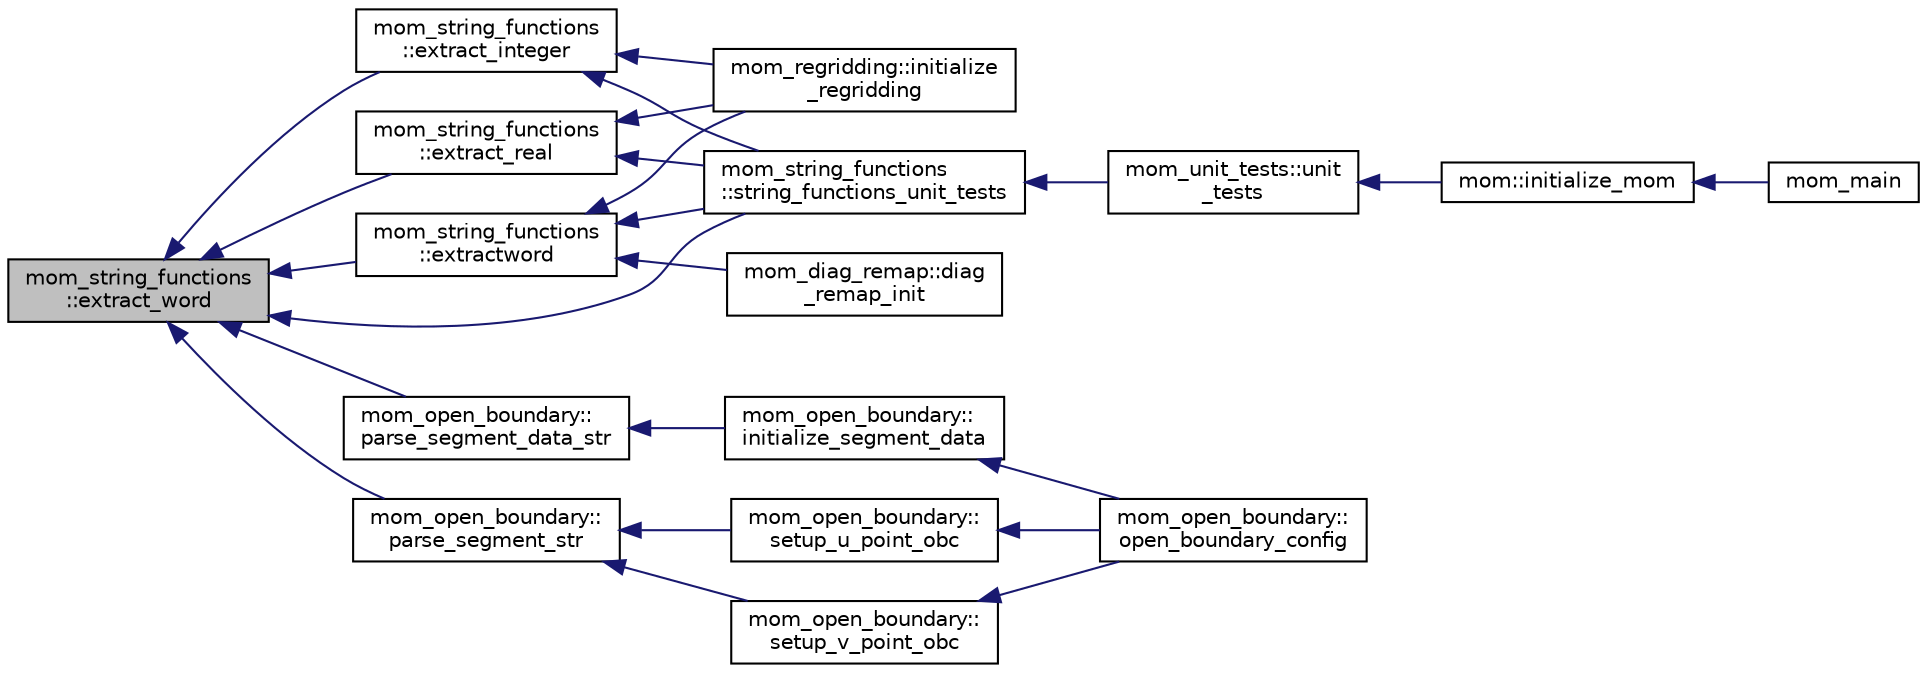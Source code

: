 digraph "mom_string_functions::extract_word"
{
 // INTERACTIVE_SVG=YES
  edge [fontname="Helvetica",fontsize="10",labelfontname="Helvetica",labelfontsize="10"];
  node [fontname="Helvetica",fontsize="10",shape=record];
  rankdir="LR";
  Node17 [label="mom_string_functions\l::extract_word",height=0.2,width=0.4,color="black", fillcolor="grey75", style="filled", fontcolor="black"];
  Node17 -> Node18 [dir="back",color="midnightblue",fontsize="10",style="solid",fontname="Helvetica"];
  Node18 [label="mom_string_functions\l::extract_integer",height=0.2,width=0.4,color="black", fillcolor="white", style="filled",URL="$namespacemom__string__functions.html#aae12046c1401f23bd7e038655e30654e",tooltip="Returns the integer corresponding to the nth word in the argument. "];
  Node18 -> Node19 [dir="back",color="midnightblue",fontsize="10",style="solid",fontname="Helvetica"];
  Node19 [label="mom_regridding::initialize\l_regridding",height=0.2,width=0.4,color="black", fillcolor="white", style="filled",URL="$namespacemom__regridding.html#af375f9f79f880b10aa85cd11de23519b",tooltip="Initialization and configures a regridding control structure based on customizable run-time parameter..."];
  Node18 -> Node20 [dir="back",color="midnightblue",fontsize="10",style="solid",fontname="Helvetica"];
  Node20 [label="mom_string_functions\l::string_functions_unit_tests",height=0.2,width=0.4,color="black", fillcolor="white", style="filled",URL="$namespacemom__string__functions.html#a7b7aa802a4da2021801267f6c6f890bf",tooltip="Returns true if a unit test of string_functions fails. "];
  Node20 -> Node21 [dir="back",color="midnightblue",fontsize="10",style="solid",fontname="Helvetica"];
  Node21 [label="mom_unit_tests::unit\l_tests",height=0.2,width=0.4,color="black", fillcolor="white", style="filled",URL="$namespacemom__unit__tests.html#a71f3a2080872634c14a25a9411b59fe0",tooltip="Calls unit tests for other modules. Note that if a unit test returns true, a FATAL error is triggered..."];
  Node21 -> Node22 [dir="back",color="midnightblue",fontsize="10",style="solid",fontname="Helvetica"];
  Node22 [label="mom::initialize_mom",height=0.2,width=0.4,color="black", fillcolor="white", style="filled",URL="$namespacemom.html#a0be2869fef30e1e0604facfe1b41555d",tooltip="This subroutine initializes MOM. "];
  Node22 -> Node23 [dir="back",color="midnightblue",fontsize="10",style="solid",fontname="Helvetica"];
  Node23 [label="mom_main",height=0.2,width=0.4,color="black", fillcolor="white", style="filled",URL="$MOM__driver_8F90.html#a08fffeb2d8e8acbf9ed4609be6d258c6"];
  Node17 -> Node24 [dir="back",color="midnightblue",fontsize="10",style="solid",fontname="Helvetica"];
  Node24 [label="mom_string_functions\l::extract_real",height=0.2,width=0.4,color="black", fillcolor="white", style="filled",URL="$namespacemom__string__functions.html#a2f700337c5cf4e70a48bd0663570484e",tooltip="Returns the real corresponding to the nth word in the argument. "];
  Node24 -> Node19 [dir="back",color="midnightblue",fontsize="10",style="solid",fontname="Helvetica"];
  Node24 -> Node20 [dir="back",color="midnightblue",fontsize="10",style="solid",fontname="Helvetica"];
  Node17 -> Node25 [dir="back",color="midnightblue",fontsize="10",style="solid",fontname="Helvetica"];
  Node25 [label="mom_string_functions\l::extractword",height=0.2,width=0.4,color="black", fillcolor="white", style="filled",URL="$namespacemom__string__functions.html#a7bfdab6bba33230cc94ed625e95022c9",tooltip="Returns the string corresponding to the nth word in the argument or \"\" if the string is not long enou..."];
  Node25 -> Node19 [dir="back",color="midnightblue",fontsize="10",style="solid",fontname="Helvetica"];
  Node25 -> Node26 [dir="back",color="midnightblue",fontsize="10",style="solid",fontname="Helvetica"];
  Node26 [label="mom_diag_remap::diag\l_remap_init",height=0.2,width=0.4,color="black", fillcolor="white", style="filled",URL="$namespacemom__diag__remap.html#a0607b4ad01c1d80f181aa7450ba4f703",tooltip="Initialize a diagnostic remapping type with the given vertical coordinate. "];
  Node25 -> Node20 [dir="back",color="midnightblue",fontsize="10",style="solid",fontname="Helvetica"];
  Node17 -> Node27 [dir="back",color="midnightblue",fontsize="10",style="solid",fontname="Helvetica"];
  Node27 [label="mom_open_boundary::\lparse_segment_data_str",height=0.2,width=0.4,color="black", fillcolor="white", style="filled",URL="$namespacemom__open__boundary.html#a0aee21537ad757ce15e602d8fd55eb4d",tooltip="Parse an OBC_SEGMENT_%%_DATA string. "];
  Node27 -> Node28 [dir="back",color="midnightblue",fontsize="10",style="solid",fontname="Helvetica"];
  Node28 [label="mom_open_boundary::\linitialize_segment_data",height=0.2,width=0.4,color="black", fillcolor="white", style="filled",URL="$namespacemom__open__boundary.html#adb17aba34a8aaceb524910d2e1196a0c"];
  Node28 -> Node29 [dir="back",color="midnightblue",fontsize="10",style="solid",fontname="Helvetica"];
  Node29 [label="mom_open_boundary::\lopen_boundary_config",height=0.2,width=0.4,color="black", fillcolor="white", style="filled",URL="$namespacemom__open__boundary.html#a0d3f0ce359b2852f00092f7fef88cd5f",tooltip="Enables OBC module and reads configuration parameters This routine is called from MOM_initialize_fixe..."];
  Node17 -> Node30 [dir="back",color="midnightblue",fontsize="10",style="solid",fontname="Helvetica"];
  Node30 [label="mom_open_boundary::\lparse_segment_str",height=0.2,width=0.4,color="black", fillcolor="white", style="filled",URL="$namespacemom__open__boundary.html#ad40be6b6ce4c94040b7de59bde9be77f",tooltip="Parse an OBC_SEGMENT_%%% string. "];
  Node30 -> Node31 [dir="back",color="midnightblue",fontsize="10",style="solid",fontname="Helvetica"];
  Node31 [label="mom_open_boundary::\lsetup_u_point_obc",height=0.2,width=0.4,color="black", fillcolor="white", style="filled",URL="$namespacemom__open__boundary.html#ab7c14cc1f67490ff9326c35471fb7ef7",tooltip="Parse an OBC_SEGMENT_%%% string starting with \"I=\" and configure placement and type of OBC accordingl..."];
  Node31 -> Node29 [dir="back",color="midnightblue",fontsize="10",style="solid",fontname="Helvetica"];
  Node30 -> Node32 [dir="back",color="midnightblue",fontsize="10",style="solid",fontname="Helvetica"];
  Node32 [label="mom_open_boundary::\lsetup_v_point_obc",height=0.2,width=0.4,color="black", fillcolor="white", style="filled",URL="$namespacemom__open__boundary.html#ae298511b7acc78ed5cd780ad967318cc",tooltip="Parse an OBC_SEGMENT_%%% string starting with \"J=\" and configure placement and type of OBC accordingl..."];
  Node32 -> Node29 [dir="back",color="midnightblue",fontsize="10",style="solid",fontname="Helvetica"];
  Node17 -> Node20 [dir="back",color="midnightblue",fontsize="10",style="solid",fontname="Helvetica"];
}
